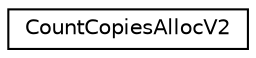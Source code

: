 digraph "Graphical Class Hierarchy"
{
  edge [fontname="Helvetica",fontsize="10",labelfontname="Helvetica",labelfontsize="10"];
  node [fontname="Helvetica",fontsize="10",shape=record];
  rankdir="LR";
  Node0 [label="CountCopiesAllocV2",height=0.2,width=0.4,color="black", fillcolor="white", style="filled",URL="$struct_count_copies_alloc_v2.html"];
}
